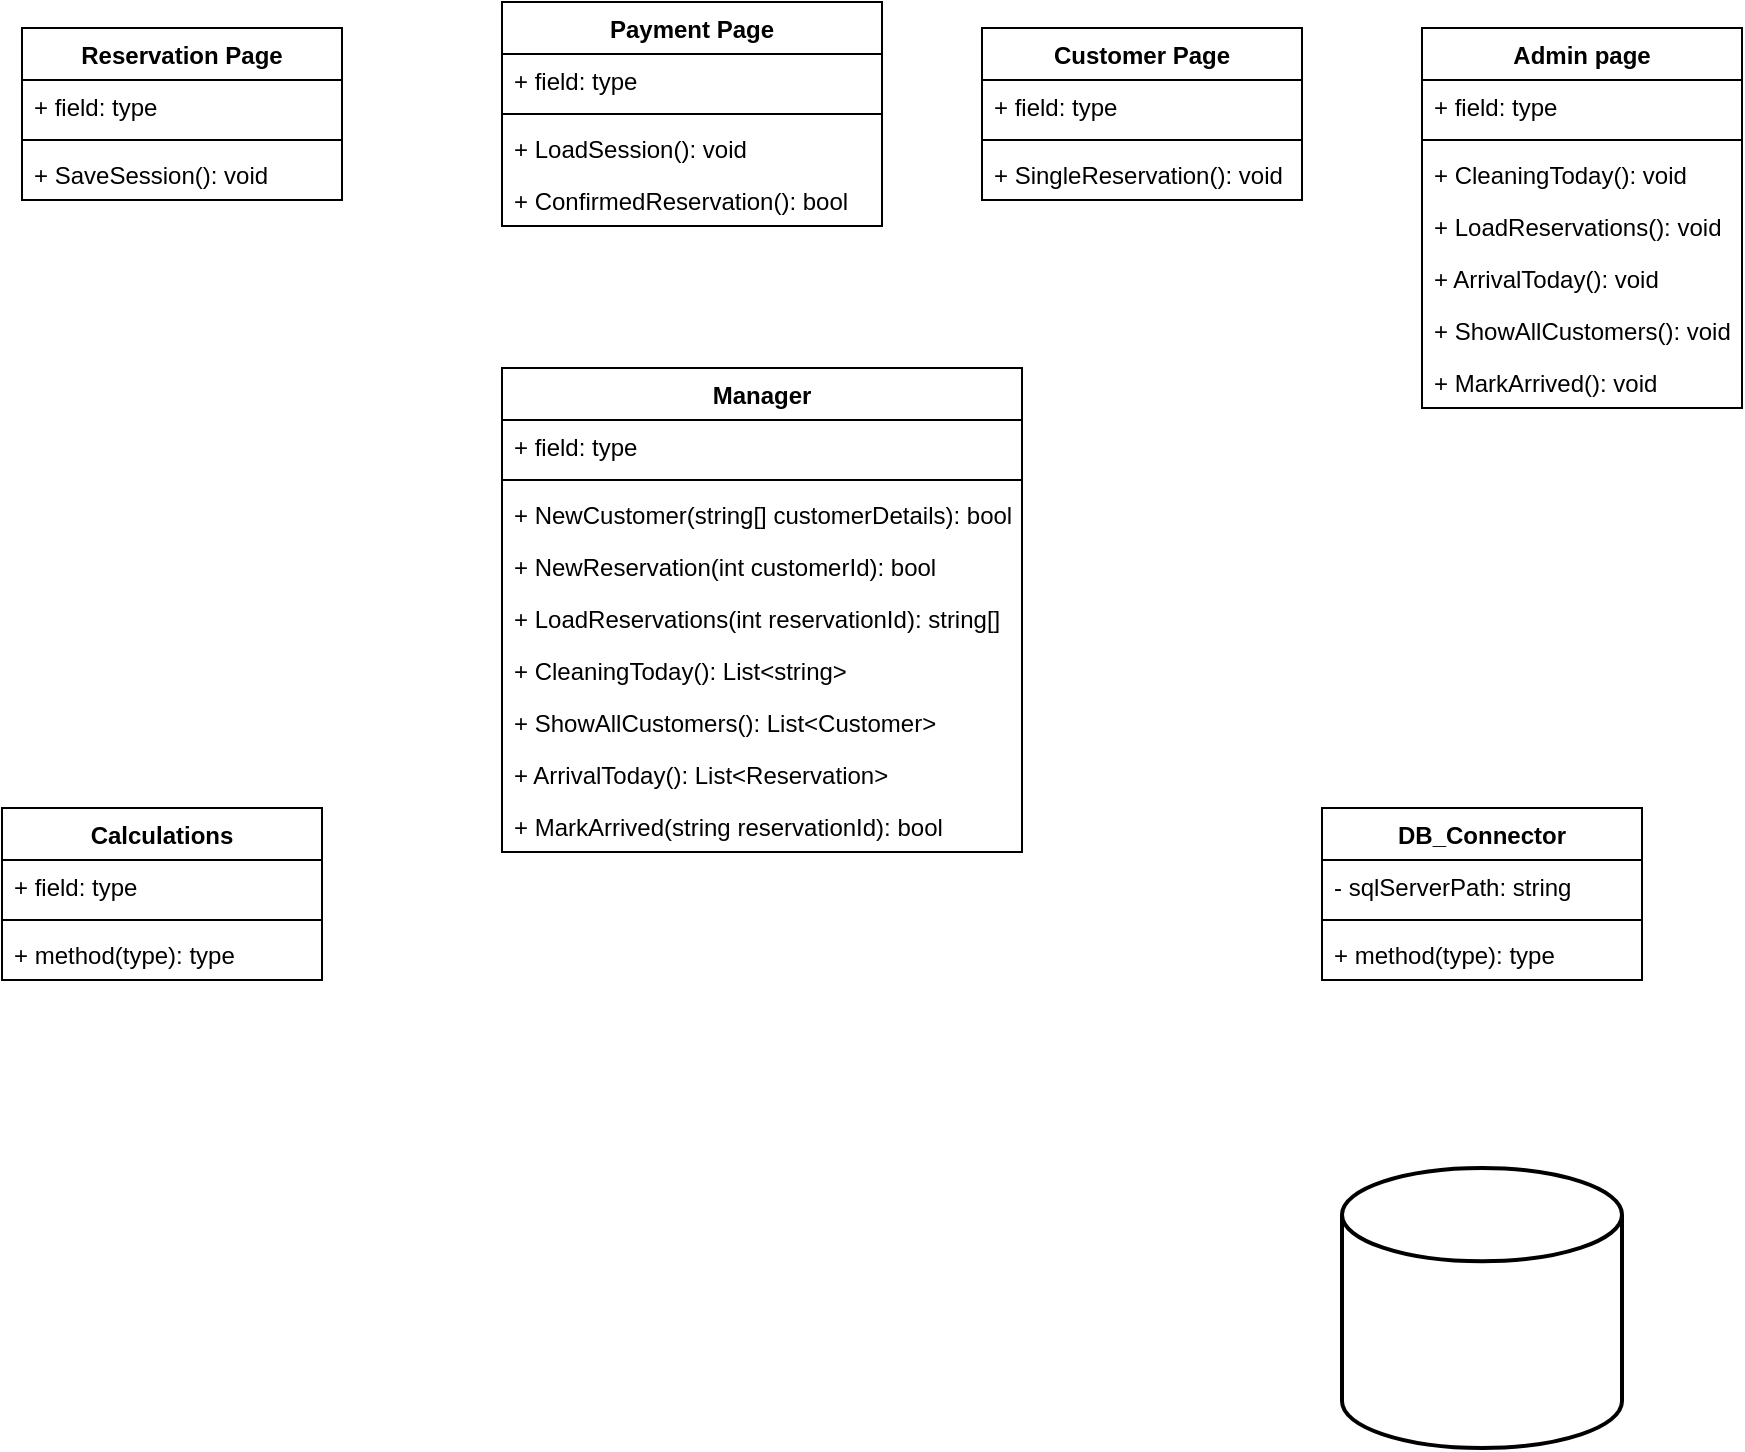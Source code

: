 <mxfile version="15.3.8" type="device"><diagram id="ZXucIiQbmIGvq1bYU0fG" name="Page-1"><mxGraphModel dx="1422" dy="845" grid="1" gridSize="10" guides="1" tooltips="1" connect="1" arrows="1" fold="1" page="1" pageScale="1" pageWidth="1169" pageHeight="827" math="0" shadow="0"><root><mxCell id="0"/><mxCell id="1" parent="0"/><mxCell id="AA10VUPII5IfpuSsmPGF-1" value="Manager" style="swimlane;fontStyle=1;align=center;verticalAlign=top;childLayout=stackLayout;horizontal=1;startSize=26;horizontalStack=0;resizeParent=1;resizeParentMax=0;resizeLast=0;collapsible=1;marginBottom=0;" vertex="1" parent="1"><mxGeometry x="480" y="240" width="260" height="242" as="geometry"><mxRectangle x="470" y="260" width="80" height="26" as="alternateBounds"/></mxGeometry></mxCell><mxCell id="AA10VUPII5IfpuSsmPGF-2" value="+ field: type" style="text;strokeColor=none;fillColor=none;align=left;verticalAlign=top;spacingLeft=4;spacingRight=4;overflow=hidden;rotatable=0;points=[[0,0.5],[1,0.5]];portConstraint=eastwest;" vertex="1" parent="AA10VUPII5IfpuSsmPGF-1"><mxGeometry y="26" width="260" height="26" as="geometry"/></mxCell><mxCell id="AA10VUPII5IfpuSsmPGF-3" value="" style="line;strokeWidth=1;fillColor=none;align=left;verticalAlign=middle;spacingTop=-1;spacingLeft=3;spacingRight=3;rotatable=0;labelPosition=right;points=[];portConstraint=eastwest;" vertex="1" parent="AA10VUPII5IfpuSsmPGF-1"><mxGeometry y="52" width="260" height="8" as="geometry"/></mxCell><mxCell id="AA10VUPII5IfpuSsmPGF-4" value="+ NewCustomer(string[] customerDetails): bool" style="text;strokeColor=none;fillColor=none;align=left;verticalAlign=top;spacingLeft=4;spacingRight=4;overflow=hidden;rotatable=0;points=[[0,0.5],[1,0.5]];portConstraint=eastwest;" vertex="1" parent="AA10VUPII5IfpuSsmPGF-1"><mxGeometry y="60" width="260" height="26" as="geometry"/></mxCell><mxCell id="AA10VUPII5IfpuSsmPGF-14" value="+ NewReservation(int customerId): bool" style="text;strokeColor=none;fillColor=none;align=left;verticalAlign=top;spacingLeft=4;spacingRight=4;overflow=hidden;rotatable=0;points=[[0,0.5],[1,0.5]];portConstraint=eastwest;" vertex="1" parent="AA10VUPII5IfpuSsmPGF-1"><mxGeometry y="86" width="260" height="26" as="geometry"/></mxCell><mxCell id="AA10VUPII5IfpuSsmPGF-15" value="+ LoadReservations(int reservationId): string[]" style="text;strokeColor=none;fillColor=none;align=left;verticalAlign=top;spacingLeft=4;spacingRight=4;overflow=hidden;rotatable=0;points=[[0,0.5],[1,0.5]];portConstraint=eastwest;" vertex="1" parent="AA10VUPII5IfpuSsmPGF-1"><mxGeometry y="112" width="260" height="26" as="geometry"/></mxCell><mxCell id="AA10VUPII5IfpuSsmPGF-47" value="+ CleaningToday(): List&lt;string&gt;" style="text;strokeColor=none;fillColor=none;align=left;verticalAlign=top;spacingLeft=4;spacingRight=4;overflow=hidden;rotatable=0;points=[[0,0.5],[1,0.5]];portConstraint=eastwest;" vertex="1" parent="AA10VUPII5IfpuSsmPGF-1"><mxGeometry y="138" width="260" height="26" as="geometry"/></mxCell><mxCell id="AA10VUPII5IfpuSsmPGF-48" value="+ ShowAllCustomers(): List&lt;Customer&gt;" style="text;strokeColor=none;fillColor=none;align=left;verticalAlign=top;spacingLeft=4;spacingRight=4;overflow=hidden;rotatable=0;points=[[0,0.5],[1,0.5]];portConstraint=eastwest;" vertex="1" parent="AA10VUPII5IfpuSsmPGF-1"><mxGeometry y="164" width="260" height="26" as="geometry"/></mxCell><mxCell id="AA10VUPII5IfpuSsmPGF-49" value="+ ArrivalToday(): List&lt;Reservation&gt;" style="text;strokeColor=none;fillColor=none;align=left;verticalAlign=top;spacingLeft=4;spacingRight=4;overflow=hidden;rotatable=0;points=[[0,0.5],[1,0.5]];portConstraint=eastwest;" vertex="1" parent="AA10VUPII5IfpuSsmPGF-1"><mxGeometry y="190" width="260" height="26" as="geometry"/></mxCell><mxCell id="AA10VUPII5IfpuSsmPGF-50" value="+ MarkArrived(string reservationId): bool" style="text;strokeColor=none;fillColor=none;align=left;verticalAlign=top;spacingLeft=4;spacingRight=4;overflow=hidden;rotatable=0;points=[[0,0.5],[1,0.5]];portConstraint=eastwest;" vertex="1" parent="AA10VUPII5IfpuSsmPGF-1"><mxGeometry y="216" width="260" height="26" as="geometry"/></mxCell><mxCell id="AA10VUPII5IfpuSsmPGF-5" value="DB_Connector" style="swimlane;fontStyle=1;align=center;verticalAlign=top;childLayout=stackLayout;horizontal=1;startSize=26;horizontalStack=0;resizeParent=1;resizeParentMax=0;resizeLast=0;collapsible=1;marginBottom=0;" vertex="1" parent="1"><mxGeometry x="890" y="460" width="160" height="86" as="geometry"/></mxCell><mxCell id="AA10VUPII5IfpuSsmPGF-6" value="- sqlServerPath: string" style="text;strokeColor=none;fillColor=none;align=left;verticalAlign=top;spacingLeft=4;spacingRight=4;overflow=hidden;rotatable=0;points=[[0,0.5],[1,0.5]];portConstraint=eastwest;" vertex="1" parent="AA10VUPII5IfpuSsmPGF-5"><mxGeometry y="26" width="160" height="26" as="geometry"/></mxCell><mxCell id="AA10VUPII5IfpuSsmPGF-7" value="" style="line;strokeWidth=1;fillColor=none;align=left;verticalAlign=middle;spacingTop=-1;spacingLeft=3;spacingRight=3;rotatable=0;labelPosition=right;points=[];portConstraint=eastwest;" vertex="1" parent="AA10VUPII5IfpuSsmPGF-5"><mxGeometry y="52" width="160" height="8" as="geometry"/></mxCell><mxCell id="AA10VUPII5IfpuSsmPGF-8" value="+ method(type): type" style="text;strokeColor=none;fillColor=none;align=left;verticalAlign=top;spacingLeft=4;spacingRight=4;overflow=hidden;rotatable=0;points=[[0,0.5],[1,0.5]];portConstraint=eastwest;" vertex="1" parent="AA10VUPII5IfpuSsmPGF-5"><mxGeometry y="60" width="160" height="26" as="geometry"/></mxCell><mxCell id="AA10VUPII5IfpuSsmPGF-9" value="Calculations" style="swimlane;fontStyle=1;align=center;verticalAlign=top;childLayout=stackLayout;horizontal=1;startSize=26;horizontalStack=0;resizeParent=1;resizeParentMax=0;resizeLast=0;collapsible=1;marginBottom=0;" vertex="1" parent="1"><mxGeometry x="230" y="460" width="160" height="86" as="geometry"/></mxCell><mxCell id="AA10VUPII5IfpuSsmPGF-10" value="+ field: type" style="text;strokeColor=none;fillColor=none;align=left;verticalAlign=top;spacingLeft=4;spacingRight=4;overflow=hidden;rotatable=0;points=[[0,0.5],[1,0.5]];portConstraint=eastwest;" vertex="1" parent="AA10VUPII5IfpuSsmPGF-9"><mxGeometry y="26" width="160" height="26" as="geometry"/></mxCell><mxCell id="AA10VUPII5IfpuSsmPGF-11" value="" style="line;strokeWidth=1;fillColor=none;align=left;verticalAlign=middle;spacingTop=-1;spacingLeft=3;spacingRight=3;rotatable=0;labelPosition=right;points=[];portConstraint=eastwest;" vertex="1" parent="AA10VUPII5IfpuSsmPGF-9"><mxGeometry y="52" width="160" height="8" as="geometry"/></mxCell><mxCell id="AA10VUPII5IfpuSsmPGF-12" value="+ method(type): type" style="text;strokeColor=none;fillColor=none;align=left;verticalAlign=top;spacingLeft=4;spacingRight=4;overflow=hidden;rotatable=0;points=[[0,0.5],[1,0.5]];portConstraint=eastwest;" vertex="1" parent="AA10VUPII5IfpuSsmPGF-9"><mxGeometry y="60" width="160" height="26" as="geometry"/></mxCell><mxCell id="AA10VUPII5IfpuSsmPGF-13" value="" style="strokeWidth=2;html=1;shape=mxgraph.flowchart.database;whiteSpace=wrap;" vertex="1" parent="1"><mxGeometry x="900" y="640" width="140" height="140" as="geometry"/></mxCell><mxCell id="AA10VUPII5IfpuSsmPGF-24" value="Reservation Page" style="swimlane;fontStyle=1;align=center;verticalAlign=top;childLayout=stackLayout;horizontal=1;startSize=26;horizontalStack=0;resizeParent=1;resizeParentMax=0;resizeLast=0;collapsible=1;marginBottom=0;" vertex="1" parent="1"><mxGeometry x="240" y="70" width="160" height="86" as="geometry"/></mxCell><mxCell id="AA10VUPII5IfpuSsmPGF-25" value="+ field: type" style="text;strokeColor=none;fillColor=none;align=left;verticalAlign=top;spacingLeft=4;spacingRight=4;overflow=hidden;rotatable=0;points=[[0,0.5],[1,0.5]];portConstraint=eastwest;" vertex="1" parent="AA10VUPII5IfpuSsmPGF-24"><mxGeometry y="26" width="160" height="26" as="geometry"/></mxCell><mxCell id="AA10VUPII5IfpuSsmPGF-26" value="" style="line;strokeWidth=1;fillColor=none;align=left;verticalAlign=middle;spacingTop=-1;spacingLeft=3;spacingRight=3;rotatable=0;labelPosition=right;points=[];portConstraint=eastwest;" vertex="1" parent="AA10VUPII5IfpuSsmPGF-24"><mxGeometry y="52" width="160" height="8" as="geometry"/></mxCell><mxCell id="AA10VUPII5IfpuSsmPGF-27" value="+ SaveSession(): void" style="text;strokeColor=none;fillColor=none;align=left;verticalAlign=top;spacingLeft=4;spacingRight=4;overflow=hidden;rotatable=0;points=[[0,0.5],[1,0.5]];portConstraint=eastwest;" vertex="1" parent="AA10VUPII5IfpuSsmPGF-24"><mxGeometry y="60" width="160" height="26" as="geometry"/></mxCell><mxCell id="AA10VUPII5IfpuSsmPGF-29" value="Customer Page" style="swimlane;fontStyle=1;align=center;verticalAlign=top;childLayout=stackLayout;horizontal=1;startSize=26;horizontalStack=0;resizeParent=1;resizeParentMax=0;resizeLast=0;collapsible=1;marginBottom=0;" vertex="1" parent="1"><mxGeometry x="720" y="70" width="160" height="86" as="geometry"/></mxCell><mxCell id="AA10VUPII5IfpuSsmPGF-30" value="+ field: type" style="text;strokeColor=none;fillColor=none;align=left;verticalAlign=top;spacingLeft=4;spacingRight=4;overflow=hidden;rotatable=0;points=[[0,0.5],[1,0.5]];portConstraint=eastwest;" vertex="1" parent="AA10VUPII5IfpuSsmPGF-29"><mxGeometry y="26" width="160" height="26" as="geometry"/></mxCell><mxCell id="AA10VUPII5IfpuSsmPGF-31" value="" style="line;strokeWidth=1;fillColor=none;align=left;verticalAlign=middle;spacingTop=-1;spacingLeft=3;spacingRight=3;rotatable=0;labelPosition=right;points=[];portConstraint=eastwest;" vertex="1" parent="AA10VUPII5IfpuSsmPGF-29"><mxGeometry y="52" width="160" height="8" as="geometry"/></mxCell><mxCell id="AA10VUPII5IfpuSsmPGF-32" value="+ SingleReservation(): void" style="text;strokeColor=none;fillColor=none;align=left;verticalAlign=top;spacingLeft=4;spacingRight=4;overflow=hidden;rotatable=0;points=[[0,0.5],[1,0.5]];portConstraint=eastwest;" vertex="1" parent="AA10VUPII5IfpuSsmPGF-29"><mxGeometry y="60" width="160" height="26" as="geometry"/></mxCell><mxCell id="AA10VUPII5IfpuSsmPGF-33" value="Payment Page" style="swimlane;fontStyle=1;align=center;verticalAlign=top;childLayout=stackLayout;horizontal=1;startSize=26;horizontalStack=0;resizeParent=1;resizeParentMax=0;resizeLast=0;collapsible=1;marginBottom=0;" vertex="1" parent="1"><mxGeometry x="480" y="57" width="190" height="112" as="geometry"/></mxCell><mxCell id="AA10VUPII5IfpuSsmPGF-34" value="+ field: type" style="text;strokeColor=none;fillColor=none;align=left;verticalAlign=top;spacingLeft=4;spacingRight=4;overflow=hidden;rotatable=0;points=[[0,0.5],[1,0.5]];portConstraint=eastwest;" vertex="1" parent="AA10VUPII5IfpuSsmPGF-33"><mxGeometry y="26" width="190" height="26" as="geometry"/></mxCell><mxCell id="AA10VUPII5IfpuSsmPGF-35" value="" style="line;strokeWidth=1;fillColor=none;align=left;verticalAlign=middle;spacingTop=-1;spacingLeft=3;spacingRight=3;rotatable=0;labelPosition=right;points=[];portConstraint=eastwest;" vertex="1" parent="AA10VUPII5IfpuSsmPGF-33"><mxGeometry y="52" width="190" height="8" as="geometry"/></mxCell><mxCell id="AA10VUPII5IfpuSsmPGF-36" value="+ LoadSession(): void" style="text;strokeColor=none;fillColor=none;align=left;verticalAlign=top;spacingLeft=4;spacingRight=4;overflow=hidden;rotatable=0;points=[[0,0.5],[1,0.5]];portConstraint=eastwest;" vertex="1" parent="AA10VUPII5IfpuSsmPGF-33"><mxGeometry y="60" width="190" height="26" as="geometry"/></mxCell><mxCell id="AA10VUPII5IfpuSsmPGF-38" value="+ ConfirmedReservation(): bool" style="text;strokeColor=none;fillColor=none;align=left;verticalAlign=top;spacingLeft=4;spacingRight=4;overflow=hidden;rotatable=0;points=[[0,0.5],[1,0.5]];portConstraint=eastwest;" vertex="1" parent="AA10VUPII5IfpuSsmPGF-33"><mxGeometry y="86" width="190" height="26" as="geometry"/></mxCell><mxCell id="AA10VUPII5IfpuSsmPGF-39" value="Admin page" style="swimlane;fontStyle=1;align=center;verticalAlign=top;childLayout=stackLayout;horizontal=1;startSize=26;horizontalStack=0;resizeParent=1;resizeParentMax=0;resizeLast=0;collapsible=1;marginBottom=0;" vertex="1" parent="1"><mxGeometry x="940" y="70" width="160" height="190" as="geometry"/></mxCell><mxCell id="AA10VUPII5IfpuSsmPGF-40" value="+ field: type" style="text;strokeColor=none;fillColor=none;align=left;verticalAlign=top;spacingLeft=4;spacingRight=4;overflow=hidden;rotatable=0;points=[[0,0.5],[1,0.5]];portConstraint=eastwest;" vertex="1" parent="AA10VUPII5IfpuSsmPGF-39"><mxGeometry y="26" width="160" height="26" as="geometry"/></mxCell><mxCell id="AA10VUPII5IfpuSsmPGF-41" value="" style="line;strokeWidth=1;fillColor=none;align=left;verticalAlign=middle;spacingTop=-1;spacingLeft=3;spacingRight=3;rotatable=0;labelPosition=right;points=[];portConstraint=eastwest;" vertex="1" parent="AA10VUPII5IfpuSsmPGF-39"><mxGeometry y="52" width="160" height="8" as="geometry"/></mxCell><mxCell id="AA10VUPII5IfpuSsmPGF-42" value="+ CleaningToday(): void" style="text;strokeColor=none;fillColor=none;align=left;verticalAlign=top;spacingLeft=4;spacingRight=4;overflow=hidden;rotatable=0;points=[[0,0.5],[1,0.5]];portConstraint=eastwest;" vertex="1" parent="AA10VUPII5IfpuSsmPGF-39"><mxGeometry y="60" width="160" height="26" as="geometry"/></mxCell><mxCell id="AA10VUPII5IfpuSsmPGF-43" value="+ LoadReservations(): void" style="text;strokeColor=none;fillColor=none;align=left;verticalAlign=top;spacingLeft=4;spacingRight=4;overflow=hidden;rotatable=0;points=[[0,0.5],[1,0.5]];portConstraint=eastwest;" vertex="1" parent="AA10VUPII5IfpuSsmPGF-39"><mxGeometry y="86" width="160" height="26" as="geometry"/></mxCell><mxCell id="AA10VUPII5IfpuSsmPGF-44" value="+ ArrivalToday(): void" style="text;strokeColor=none;fillColor=none;align=left;verticalAlign=top;spacingLeft=4;spacingRight=4;overflow=hidden;rotatable=0;points=[[0,0.5],[1,0.5]];portConstraint=eastwest;" vertex="1" parent="AA10VUPII5IfpuSsmPGF-39"><mxGeometry y="112" width="160" height="26" as="geometry"/></mxCell><mxCell id="AA10VUPII5IfpuSsmPGF-45" value="+ ShowAllCustomers(): void" style="text;strokeColor=none;fillColor=none;align=left;verticalAlign=top;spacingLeft=4;spacingRight=4;overflow=hidden;rotatable=0;points=[[0,0.5],[1,0.5]];portConstraint=eastwest;" vertex="1" parent="AA10VUPII5IfpuSsmPGF-39"><mxGeometry y="138" width="160" height="26" as="geometry"/></mxCell><mxCell id="AA10VUPII5IfpuSsmPGF-46" value="+ MarkArrived(): void" style="text;strokeColor=none;fillColor=none;align=left;verticalAlign=top;spacingLeft=4;spacingRight=4;overflow=hidden;rotatable=0;points=[[0,0.5],[1,0.5]];portConstraint=eastwest;" vertex="1" parent="AA10VUPII5IfpuSsmPGF-39"><mxGeometry y="164" width="160" height="26" as="geometry"/></mxCell></root></mxGraphModel></diagram></mxfile>